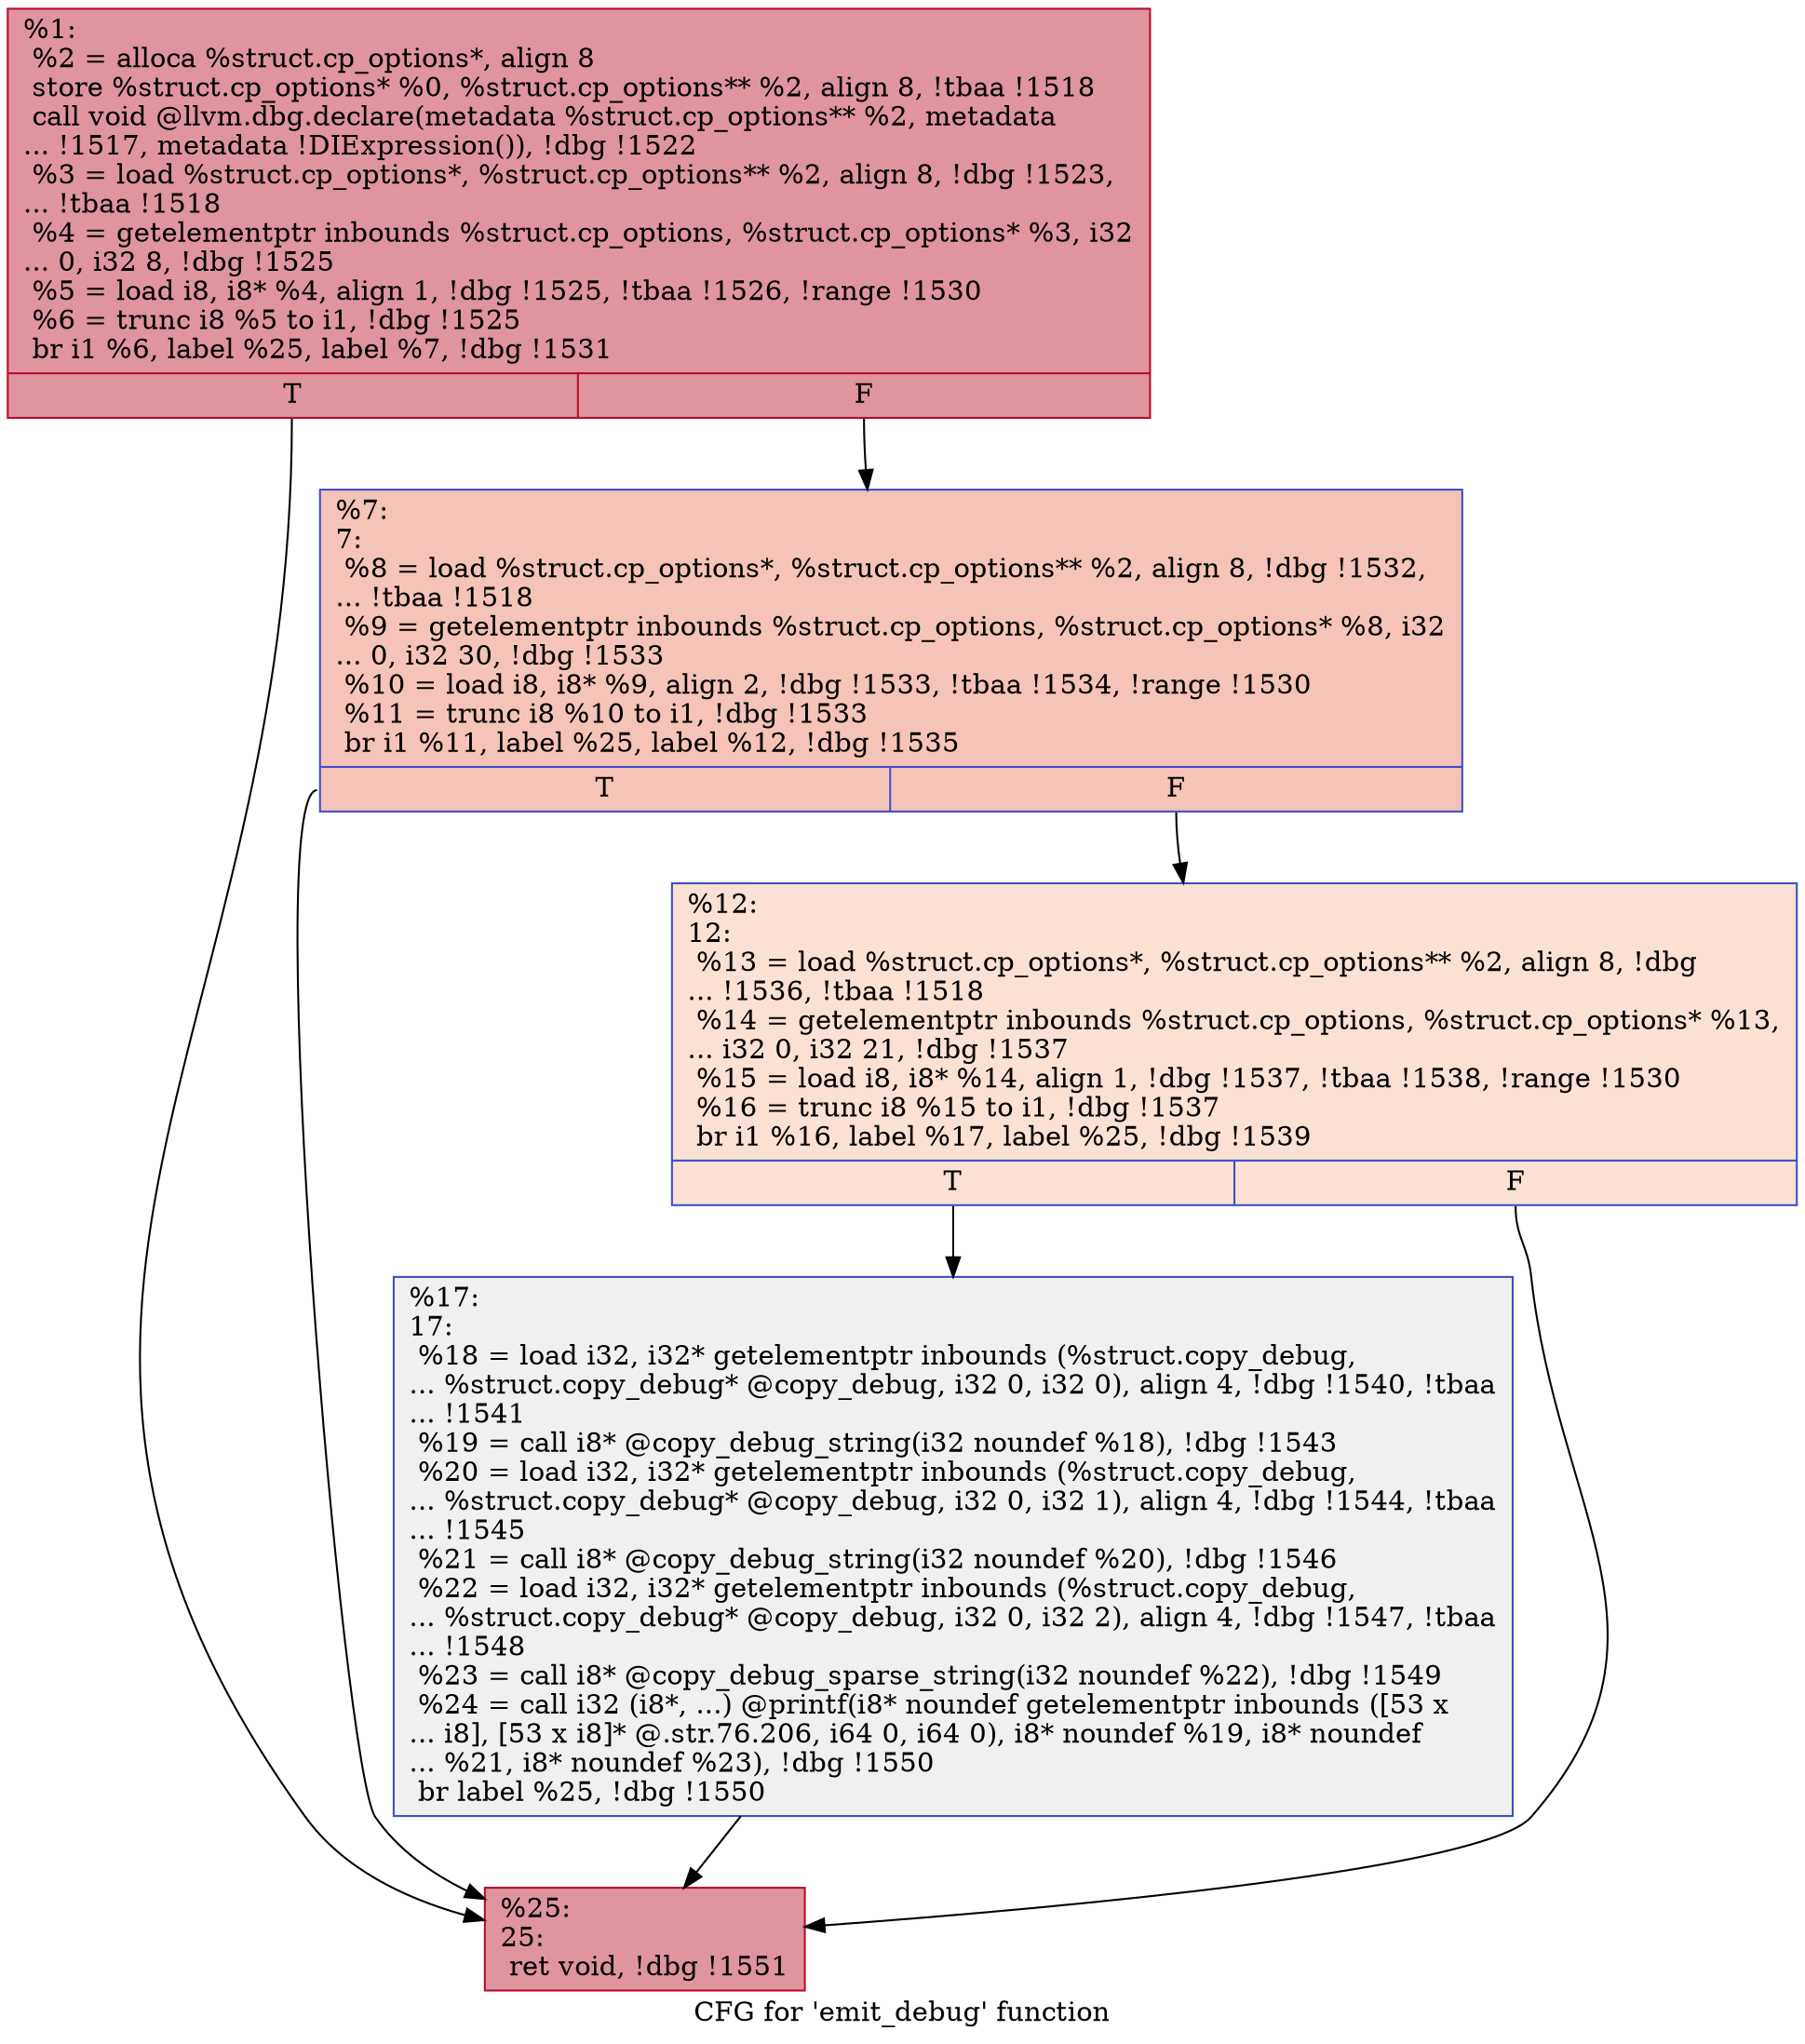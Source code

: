 digraph "CFG for 'emit_debug' function" {
	label="CFG for 'emit_debug' function";

	Node0xed5640 [shape=record,color="#b70d28ff", style=filled, fillcolor="#b70d2870",label="{%1:\l  %2 = alloca %struct.cp_options*, align 8\l  store %struct.cp_options* %0, %struct.cp_options** %2, align 8, !tbaa !1518\l  call void @llvm.dbg.declare(metadata %struct.cp_options** %2, metadata\l... !1517, metadata !DIExpression()), !dbg !1522\l  %3 = load %struct.cp_options*, %struct.cp_options** %2, align 8, !dbg !1523,\l... !tbaa !1518\l  %4 = getelementptr inbounds %struct.cp_options, %struct.cp_options* %3, i32\l... 0, i32 8, !dbg !1525\l  %5 = load i8, i8* %4, align 1, !dbg !1525, !tbaa !1526, !range !1530\l  %6 = trunc i8 %5 to i1, !dbg !1525\l  br i1 %6, label %25, label %7, !dbg !1531\l|{<s0>T|<s1>F}}"];
	Node0xed5640:s0 -> Node0xed5b70;
	Node0xed5640:s1 -> Node0xed5a80;
	Node0xed5a80 [shape=record,color="#3d50c3ff", style=filled, fillcolor="#e8765c70",label="{%7:\l7:                                                \l  %8 = load %struct.cp_options*, %struct.cp_options** %2, align 8, !dbg !1532,\l... !tbaa !1518\l  %9 = getelementptr inbounds %struct.cp_options, %struct.cp_options* %8, i32\l... 0, i32 30, !dbg !1533\l  %10 = load i8, i8* %9, align 2, !dbg !1533, !tbaa !1534, !range !1530\l  %11 = trunc i8 %10 to i1, !dbg !1533\l  br i1 %11, label %25, label %12, !dbg !1535\l|{<s0>T|<s1>F}}"];
	Node0xed5a80:s0 -> Node0xed5b70;
	Node0xed5a80:s1 -> Node0xed5ad0;
	Node0xed5ad0 [shape=record,color="#3d50c3ff", style=filled, fillcolor="#f7b99e70",label="{%12:\l12:                                               \l  %13 = load %struct.cp_options*, %struct.cp_options** %2, align 8, !dbg\l... !1536, !tbaa !1518\l  %14 = getelementptr inbounds %struct.cp_options, %struct.cp_options* %13,\l... i32 0, i32 21, !dbg !1537\l  %15 = load i8, i8* %14, align 1, !dbg !1537, !tbaa !1538, !range !1530\l  %16 = trunc i8 %15 to i1, !dbg !1537\l  br i1 %16, label %17, label %25, !dbg !1539\l|{<s0>T|<s1>F}}"];
	Node0xed5ad0:s0 -> Node0xed5b20;
	Node0xed5ad0:s1 -> Node0xed5b70;
	Node0xed5b20 [shape=record,color="#3d50c3ff", style=filled, fillcolor="#dedcdb70",label="{%17:\l17:                                               \l  %18 = load i32, i32* getelementptr inbounds (%struct.copy_debug,\l... %struct.copy_debug* @copy_debug, i32 0, i32 0), align 4, !dbg !1540, !tbaa\l... !1541\l  %19 = call i8* @copy_debug_string(i32 noundef %18), !dbg !1543\l  %20 = load i32, i32* getelementptr inbounds (%struct.copy_debug,\l... %struct.copy_debug* @copy_debug, i32 0, i32 1), align 4, !dbg !1544, !tbaa\l... !1545\l  %21 = call i8* @copy_debug_string(i32 noundef %20), !dbg !1546\l  %22 = load i32, i32* getelementptr inbounds (%struct.copy_debug,\l... %struct.copy_debug* @copy_debug, i32 0, i32 2), align 4, !dbg !1547, !tbaa\l... !1548\l  %23 = call i8* @copy_debug_sparse_string(i32 noundef %22), !dbg !1549\l  %24 = call i32 (i8*, ...) @printf(i8* noundef getelementptr inbounds ([53 x\l... i8], [53 x i8]* @.str.76.206, i64 0, i64 0), i8* noundef %19, i8* noundef\l... %21, i8* noundef %23), !dbg !1550\l  br label %25, !dbg !1550\l}"];
	Node0xed5b20 -> Node0xed5b70;
	Node0xed5b70 [shape=record,color="#b70d28ff", style=filled, fillcolor="#b70d2870",label="{%25:\l25:                                               \l  ret void, !dbg !1551\l}"];
}
